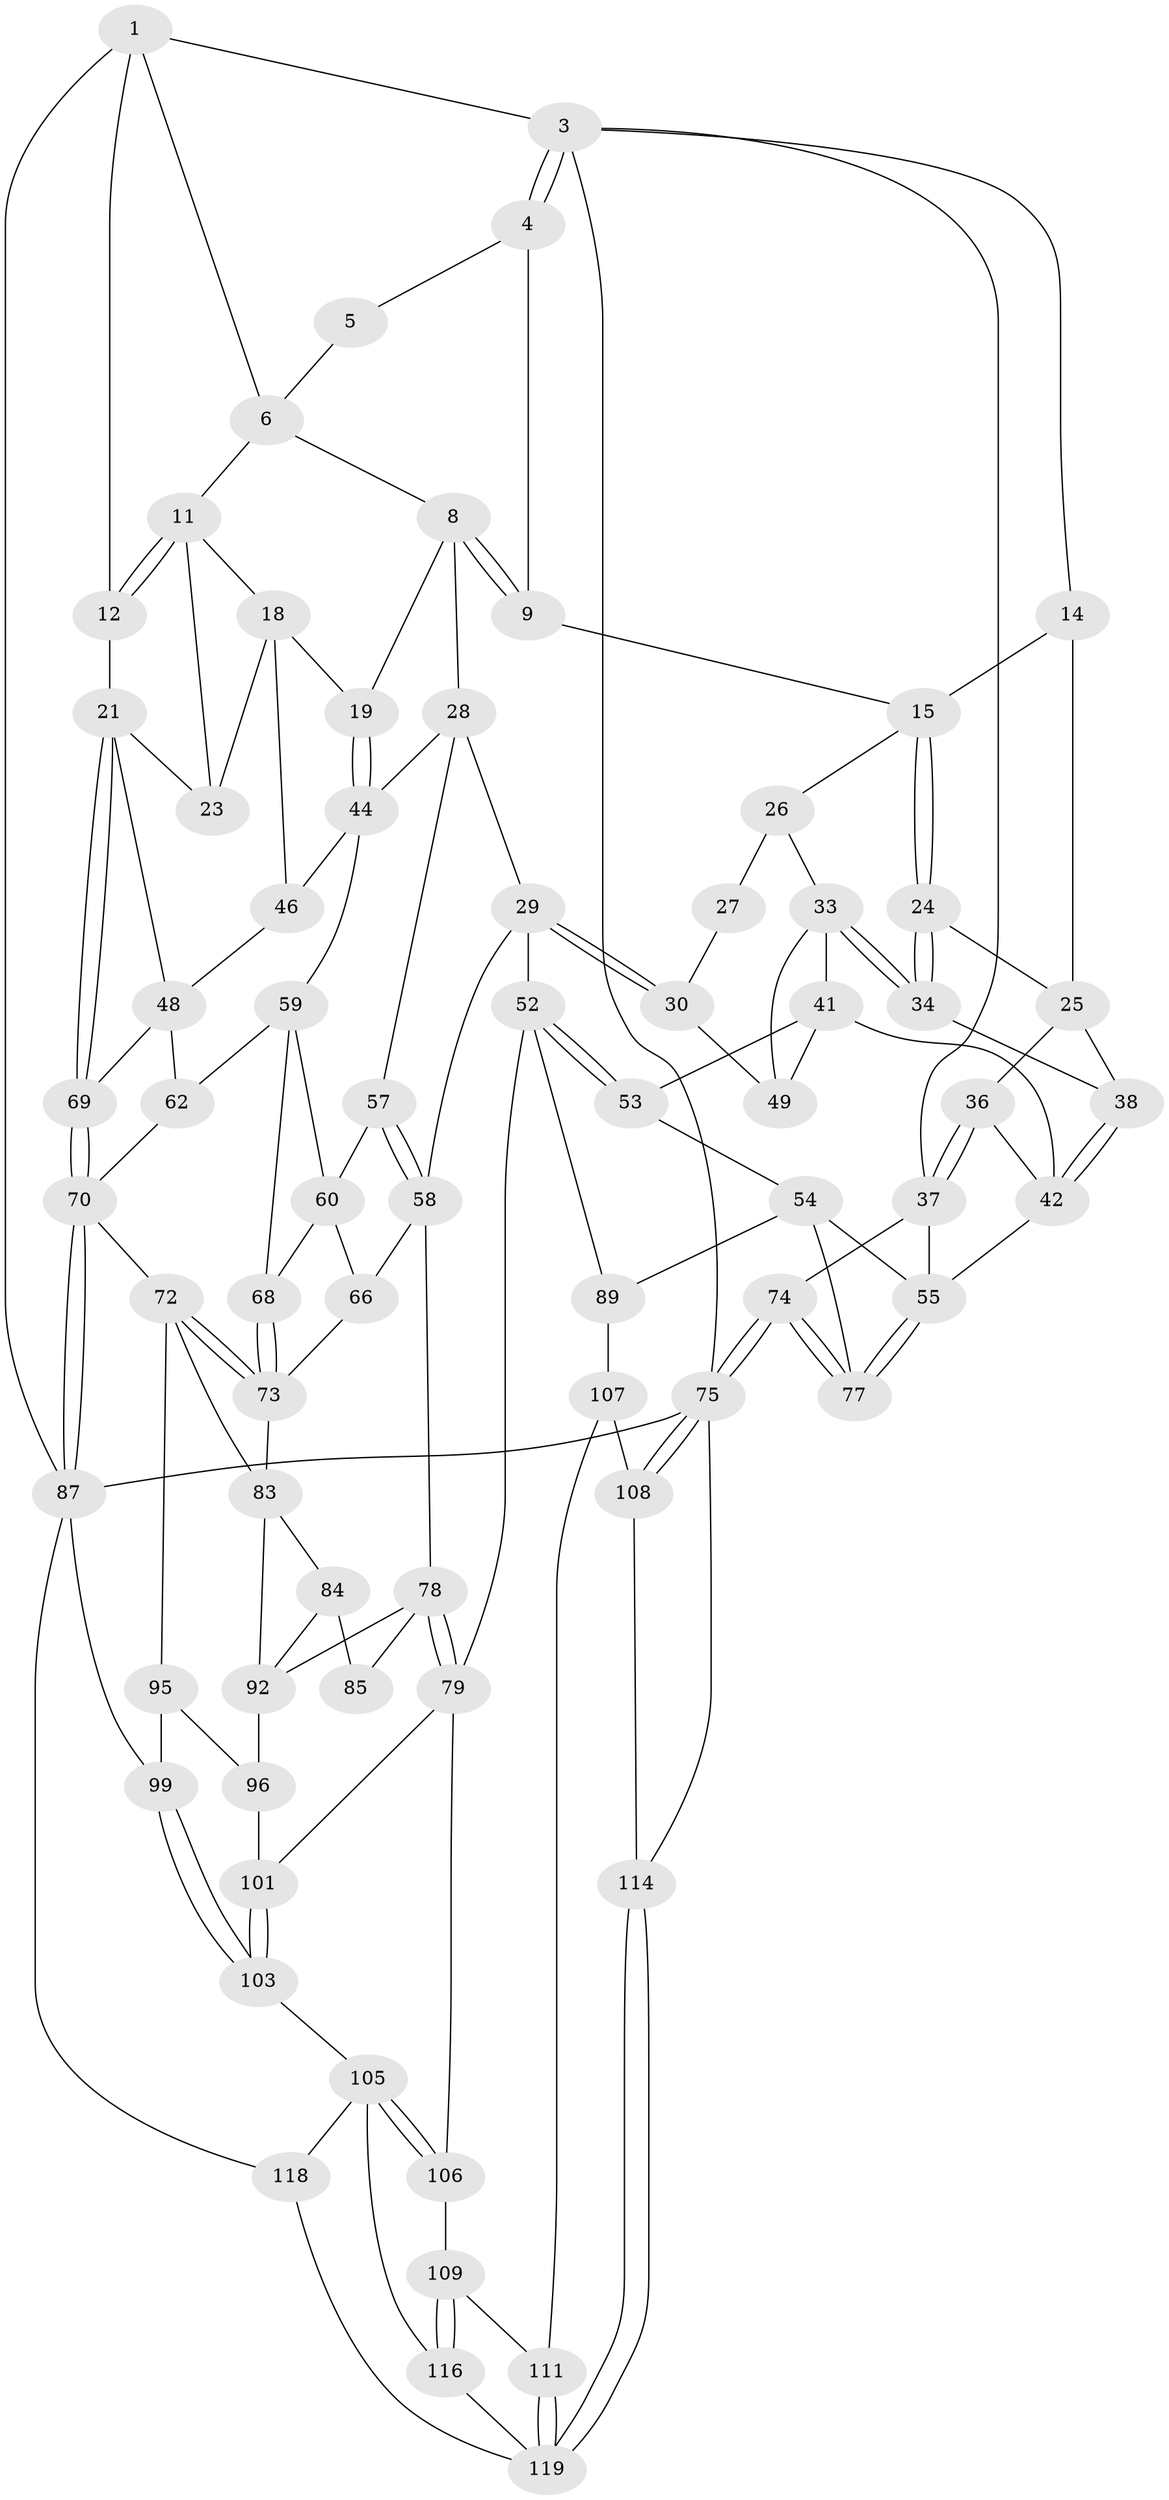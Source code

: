 // original degree distribution, {3: 0.025, 6: 0.24166666666666667, 4: 0.24166666666666667, 5: 0.49166666666666664}
// Generated by graph-tools (version 1.1) at 2025/42/03/06/25 10:42:29]
// undirected, 74 vertices, 156 edges
graph export_dot {
graph [start="1"]
  node [color=gray90,style=filled];
  1 [pos="+0.9010801456927906+0",super="+2"];
  3 [pos="+0+0",super="+13"];
  4 [pos="+0.3331606577468932+0"];
  5 [pos="+0.6329888824915657+0"];
  6 [pos="+0.9147897867660009+0.07599592688671934",super="+7"];
  8 [pos="+0.6682187077503151+0.12368231885044642",super="+20"];
  9 [pos="+0.5363133032108032+0.13971012670002844",super="+10"];
  11 [pos="+0.9288591085440877+0.0928601165297651",super="+17"];
  12 [pos="+1+0.12698087924531487"];
  14 [pos="+0.030933666507206057+0.07264840585000523"];
  15 [pos="+0.2033994104498197+0.1285994792131286",super="+16"];
  18 [pos="+0.8285397452187448+0.2025382910689273",super="+39"];
  19 [pos="+0.703911218372529+0.18878016512613668"];
  21 [pos="+1+0.29778498609189624",super="+22"];
  23 [pos="+0.9483909528857454+0.23900161924947028"];
  24 [pos="+0.18743824412901752+0.16301745377332877"];
  25 [pos="+0.08606670872040745+0.1977185907800269",super="+35"];
  26 [pos="+0.3431631212752939+0.1651472260310189",super="+32"];
  27 [pos="+0.5116888194484567+0.15930518764779064",super="+31"];
  28 [pos="+0.5686098295128695+0.280121922135121",super="+45"];
  29 [pos="+0.48616225275309516+0.3211890259576821",super="+51"];
  30 [pos="+0.449087473436663+0.29417122458700834"];
  33 [pos="+0.2709745539938777+0.27654681729559066",super="+40"];
  34 [pos="+0.1879730593351247+0.2243963708394545"];
  36 [pos="+0.06480600774748002+0.2530417630898781"];
  37 [pos="+0+0.2206229122558345",super="+64"];
  38 [pos="+0.1694352602905675+0.24057048427420247"];
  41 [pos="+0.2430161822822406+0.33482502804432496",super="+50"];
  42 [pos="+0.14709134676923719+0.3439486875365052",super="+43"];
  44 [pos="+0.7226286715831945+0.2542171523575052",super="+47"];
  46 [pos="+0.8616896405693107+0.35686592698783315"];
  48 [pos="+0.8873198447243434+0.3707928481928111",super="+61"];
  49 [pos="+0.37599795917889484+0.33436584837137984"];
  52 [pos="+0.3466419865986393+0.4934922210877244",super="+81"];
  53 [pos="+0.3103217519618812+0.46519259581198"];
  54 [pos="+0.1769550454218825+0.5025065642791553",super="+88"];
  55 [pos="+0.14761657460657962+0.4801150646292138",super="+56"];
  57 [pos="+0.6478267535881911+0.3852370960232603"];
  58 [pos="+0.5419877632394234+0.4628861429838742",super="+67"];
  59 [pos="+0.812758575007959+0.3708121371383723",super="+63"];
  60 [pos="+0.7221788068306688+0.42732590924384767",super="+65"];
  62 [pos="+0.9049738897310751+0.4917209938524135"];
  66 [pos="+0.7048180434690643+0.5179432272942568"];
  68 [pos="+0.8246914906543661+0.4908201648717946"];
  69 [pos="+1+0.4890879120947175"];
  70 [pos="+1+0.8027155051637579",super="+71"];
  72 [pos="+0.8575060984563208+0.614255173152632",super="+90"];
  73 [pos="+0.82715745729477+0.5577259246302306",super="+82"];
  74 [pos="+0+0.584779848577444"];
  75 [pos="+0+0.804104954979366",super="+76"];
  77 [pos="+0+0.6075993215318993"];
  78 [pos="+0.5586004096669374+0.6262882219853251",super="+86"];
  79 [pos="+0.5187948319798386+0.6811478377348749",super="+80"];
  83 [pos="+0.7366872606247619+0.6022046379177977",super="+91"];
  84 [pos="+0.7286282778734295+0.6081370277410225",super="+94"];
  85 [pos="+0.6687027300869339+0.6234917145022385"];
  87 [pos="+1+1",super="+98"];
  89 [pos="+0.16802923217795257+0.7048260225525866"];
  92 [pos="+0.7093339563042821+0.6889854105491365",super="+93"];
  95 [pos="+0.790532573280872+0.6753619540181977",super="+100"];
  96 [pos="+0.723737414285365+0.7124456103171856",super="+97"];
  99 [pos="+0.9369106180883116+1"];
  101 [pos="+0.6711309660082015+0.7421524308235443",super="+102"];
  103 [pos="+0.7684799474212042+0.9481978317023346",super="+104"];
  105 [pos="+0.5341128760553019+0.8974909911019631",super="+115"];
  106 [pos="+0.3939984763478572+0.7749395459212353"];
  107 [pos="+0.13750594122232204+0.7714372367494987",super="+112"];
  108 [pos="+0+0.8284885938288855",super="+113"];
  109 [pos="+0.3882601044981983+0.7907106409444811",super="+110"];
  111 [pos="+0.1840657201301135+1"];
  114 [pos="+0.021170173132723454+1"];
  116 [pos="+0.4519313886473841+1",super="+117"];
  118 [pos="+1+1"];
  119 [pos="+0.14066112624088367+1",super="+120"];
  1 -- 6;
  1 -- 3;
  1 -- 12;
  1 -- 87;
  3 -- 4;
  3 -- 4;
  3 -- 37;
  3 -- 14;
  3 -- 75;
  4 -- 5;
  4 -- 9;
  5 -- 6;
  6 -- 11;
  6 -- 8;
  8 -- 9;
  8 -- 9;
  8 -- 19;
  8 -- 28;
  9 -- 15;
  11 -- 12;
  11 -- 12;
  11 -- 18;
  11 -- 23;
  12 -- 21;
  14 -- 15;
  14 -- 25;
  15 -- 24;
  15 -- 24;
  15 -- 26;
  18 -- 19;
  18 -- 46;
  18 -- 23;
  19 -- 44;
  19 -- 44;
  21 -- 69;
  21 -- 69;
  21 -- 48;
  21 -- 23;
  24 -- 25;
  24 -- 34;
  24 -- 34;
  25 -- 36;
  25 -- 38;
  26 -- 27 [weight=2];
  26 -- 33;
  27 -- 30;
  28 -- 29;
  28 -- 57;
  28 -- 44;
  29 -- 30;
  29 -- 30;
  29 -- 58;
  29 -- 52;
  30 -- 49;
  33 -- 34;
  33 -- 34;
  33 -- 49;
  33 -- 41;
  34 -- 38;
  36 -- 37;
  36 -- 37;
  36 -- 42;
  37 -- 74;
  37 -- 55;
  38 -- 42;
  38 -- 42;
  41 -- 42;
  41 -- 53;
  41 -- 49;
  42 -- 55;
  44 -- 59;
  44 -- 46;
  46 -- 48;
  48 -- 69;
  48 -- 62;
  52 -- 53;
  52 -- 53;
  52 -- 89;
  52 -- 79;
  53 -- 54;
  54 -- 55;
  54 -- 89;
  54 -- 77;
  55 -- 77;
  55 -- 77;
  57 -- 58;
  57 -- 58;
  57 -- 60;
  58 -- 66;
  58 -- 78;
  59 -- 60;
  59 -- 68;
  59 -- 62;
  60 -- 66;
  60 -- 68;
  62 -- 70;
  66 -- 73;
  68 -- 73;
  68 -- 73;
  69 -- 70;
  69 -- 70;
  70 -- 87;
  70 -- 87;
  70 -- 72;
  72 -- 73;
  72 -- 73;
  72 -- 83;
  72 -- 95;
  73 -- 83;
  74 -- 75;
  74 -- 75;
  74 -- 77;
  74 -- 77;
  75 -- 108;
  75 -- 108;
  75 -- 114;
  75 -- 87;
  78 -- 79;
  78 -- 79;
  78 -- 92;
  78 -- 85;
  79 -- 101;
  79 -- 106;
  83 -- 84;
  83 -- 92;
  84 -- 85 [weight=2];
  84 -- 92;
  87 -- 99;
  87 -- 118;
  89 -- 107;
  92 -- 96;
  95 -- 96 [weight=2];
  95 -- 99;
  96 -- 101;
  99 -- 103;
  99 -- 103;
  101 -- 103 [weight=2];
  101 -- 103;
  103 -- 105;
  105 -- 106;
  105 -- 106;
  105 -- 116;
  105 -- 118;
  106 -- 109;
  107 -- 108 [weight=2];
  107 -- 111;
  108 -- 114;
  109 -- 116 [weight=2];
  109 -- 116;
  109 -- 111;
  111 -- 119;
  111 -- 119;
  114 -- 119;
  114 -- 119;
  116 -- 119;
  118 -- 119;
}
